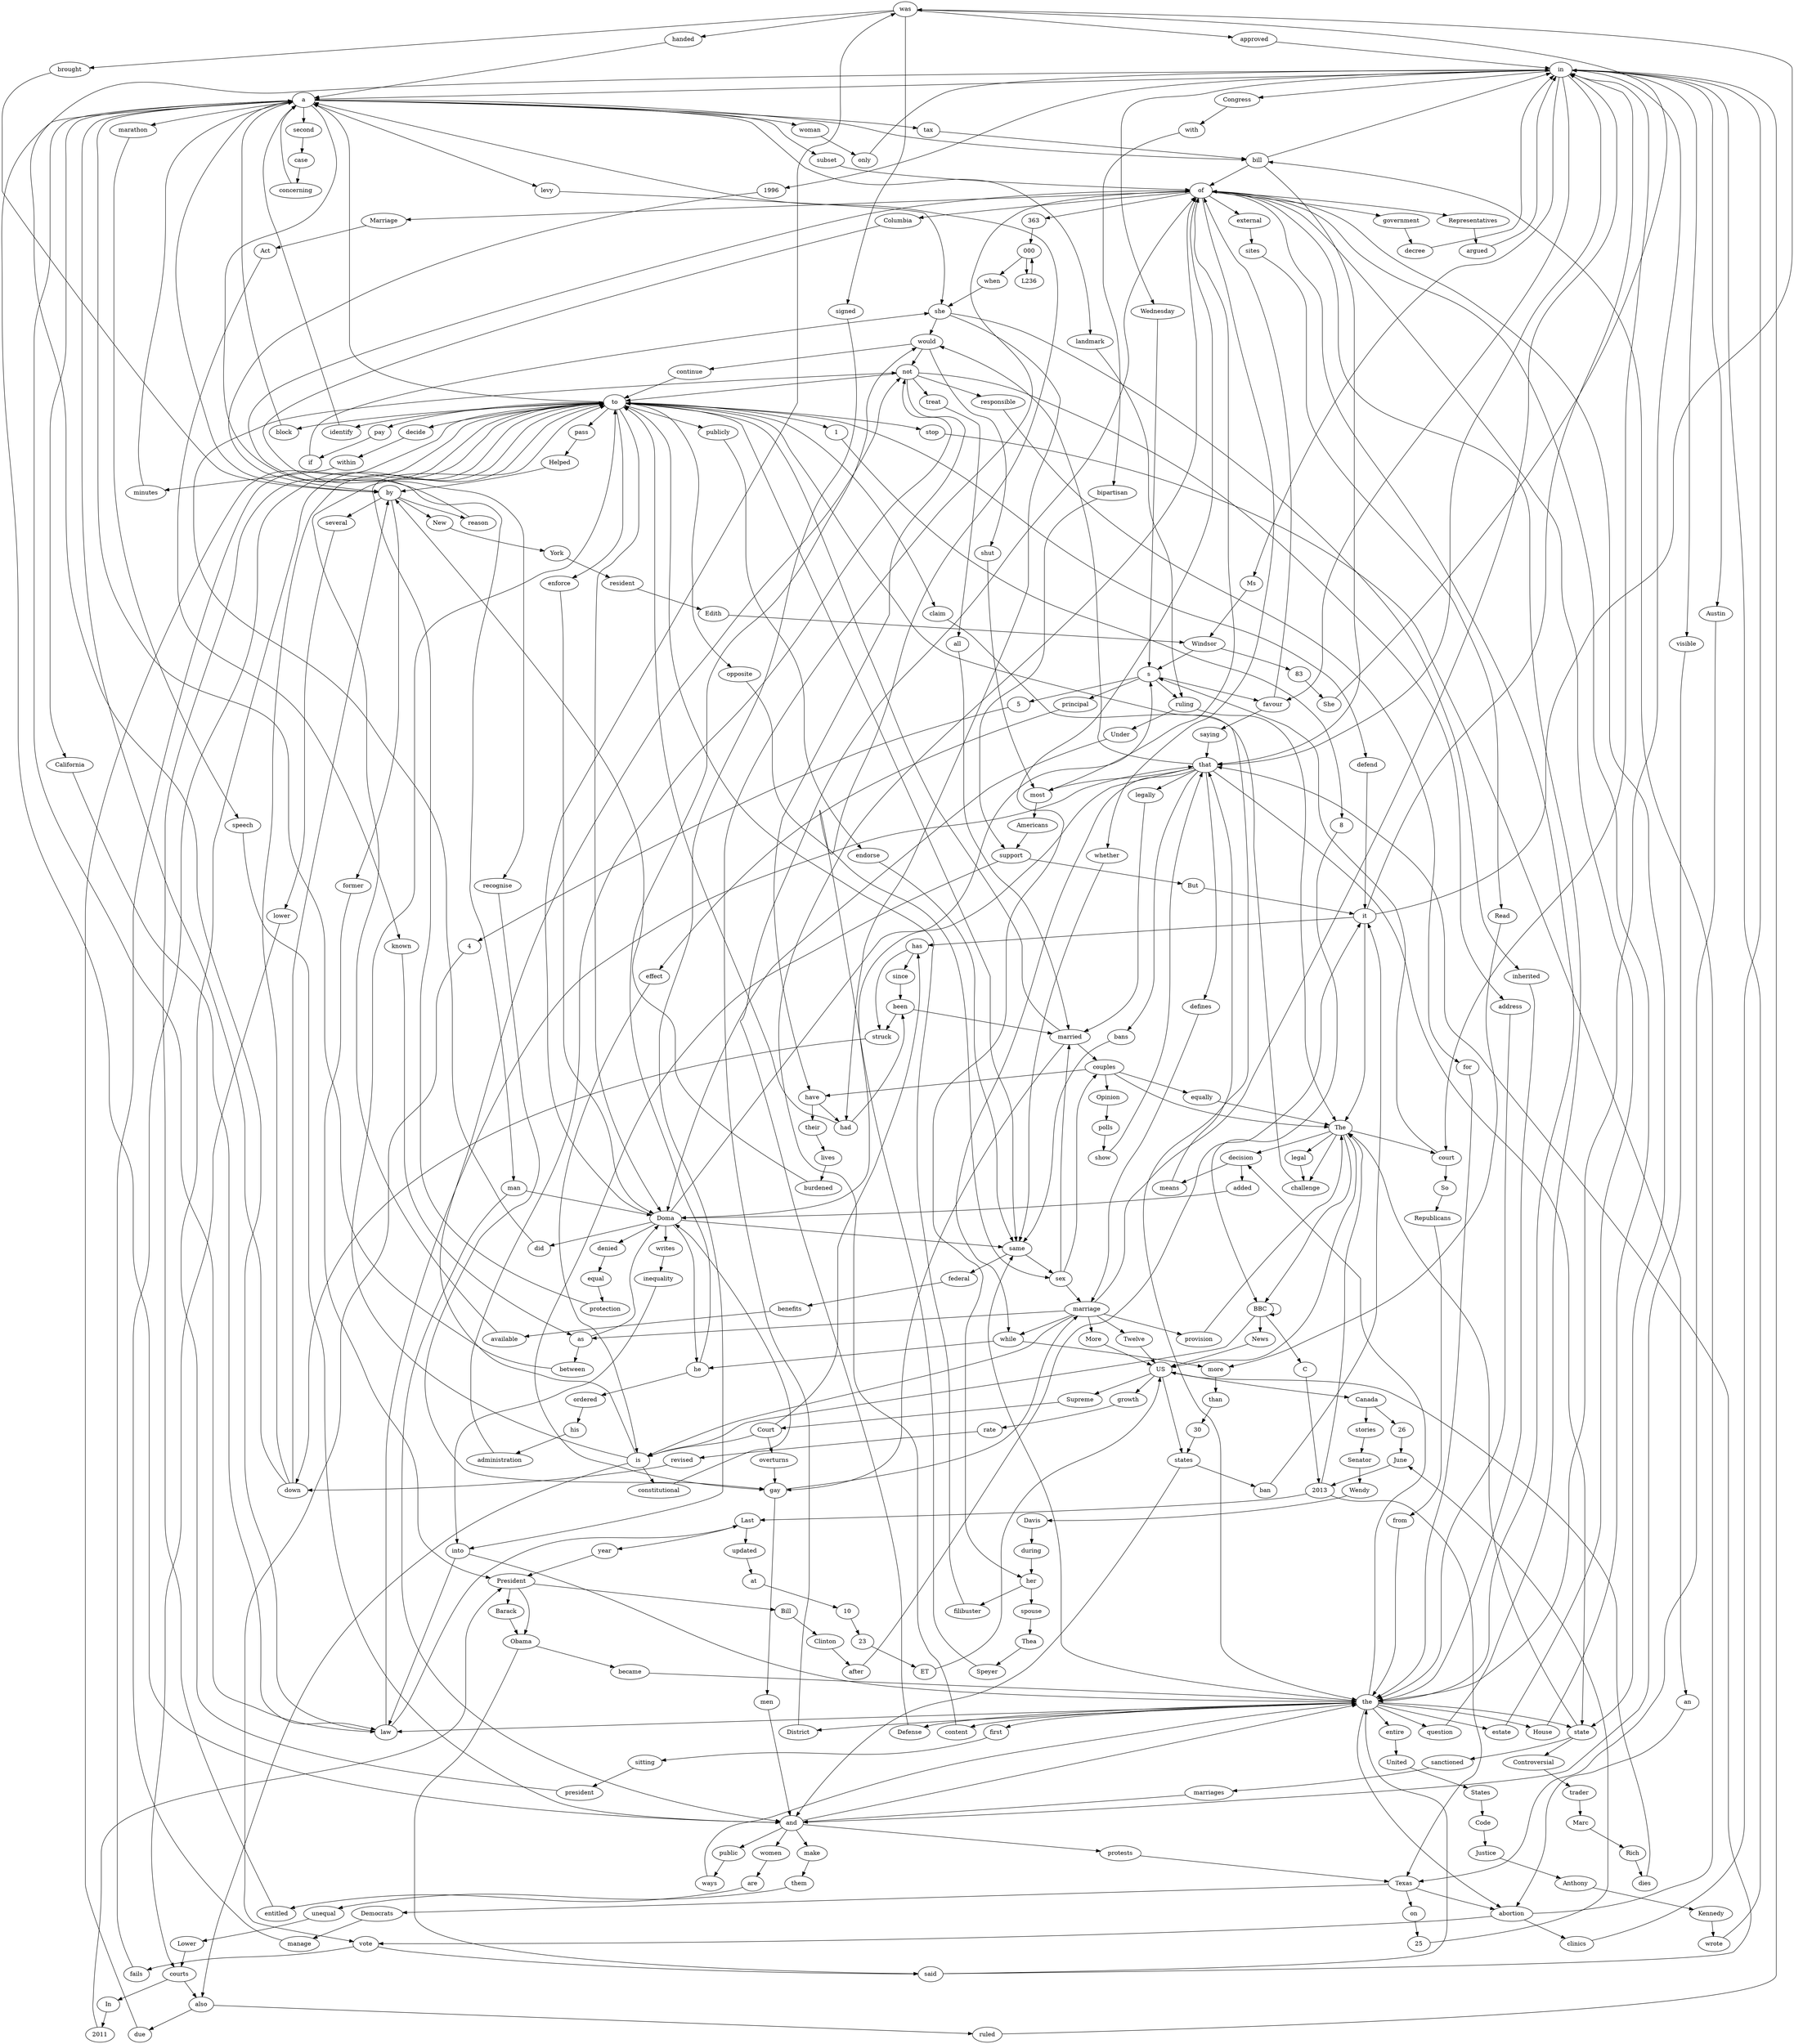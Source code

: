 digraph g {
"was" -> "approved";
"since" -> "been";
"lives" -> "burdened";
"block" -> "a";
"Act" -> "known";
"Court" -> "is";
"000" -> "L236";
"most" -> "Americans";
"endorse" -> "same";
"Doma" -> "denied";
"at" -> "10";
"polls" -> "show";
"in" -> "Congress";
"The" -> "challenge";
"year" -> "President";
"Obama" -> "became";
"in" -> "favour";
"show" -> "that";
"Edith" -> "Windsor";
"Canada" -> "26";
"Texas" -> "on";
"entire" -> "United";
"couples" -> "Opinion";
"decision" -> "means";
"would" -> "not";
"challenge" -> "to";
"363" -> "000";
"defines" -> "marriage";
"and" -> "a";
"have" -> "had";
"external" -> "sites";
"25" -> "June";
"BBC" -> "BBC";
"did" -> "not";
"president" -> "to";
"of" -> "the";
"between" -> "a";
"The" -> "court";
"to" -> "Doma";
"Defense" -> "of";
"marriages" -> "and";
"and" -> "public";
"sitting" -> "president";
"in" -> "visible";
"Court" -> "overturns";
"couples" -> "The";
"legal" -> "challenge";
"it" -> "in";
"updated" -> "at";
"abortion" -> "vote";
"So" -> "Republicans";
"had" -> "been";
"rate" -> "revised";
"and" -> "make";
"vote" -> "said";
"make" -> "them";
"President" -> "Barack";
"to" -> "same";
"the" -> "content";
"bans" -> "same";
"Anthony" -> "Kennedy";
"York" -> "resident";
"visible" -> "and";
"Doma" -> "same";
"manage" -> "to";
"Last" -> "updated";
"Supreme" -> "Court";
"that" -> "bans";
"several" -> "lower";
"legally" -> "married";
"principal" -> "effect";
"the" -> "first";
"reason" -> "of";
"has" -> "struck";
"bill" -> "of";
"sex" -> "marriage";
"state" -> "sanctioned";
"that" -> "while";
"is" -> "not";
"s" -> "favour";
"whether" -> "same";
"writes" -> "inequality";
"of" -> "363";
"added" -> "Doma";
"question" -> "of";
"identify" -> "a";
"protests" -> "Texas";
"woman" -> "only";
"estate" -> "of";
"BBC" -> "News";
"down" -> "a";
"by" -> "former";
"tax" -> "bill";
"she" -> "had";
"to" -> "stop";
"married" -> "to";
"by" -> "several";
"Canada" -> "stories";
"courts" -> "also";
"concerning" -> "a";
"married" -> "couples";
"stop" -> "an";
"10" -> "23";
"Congress" -> "with";
"in" -> "court";
"court" -> "So";
"Texas" -> "abortion";
"to" -> "1";
"Opinion" -> "polls";
"law" -> "Last";
"Wendy" -> "Davis";
"a" -> "law";
"Windsor" -> "83";
"Marriage" -> "Act";
"The" -> "legal";
"But" -> "it";
"courts" -> "In";
"it" -> "has";
"Obama" -> "said";
"marriage" -> "More";
"provision" -> "The";
"President" -> "Bill";
"women" -> "are";
"s" -> "principal";
"is" -> "also";
"opposite" -> "sex";
"23" -> "ET";
"said" -> "the";
"the" -> "question";
"Americans" -> "support";
"ruling" -> "The";
"Clinton" -> "after";
"the" -> "abortion";
"after" -> "it";
"with" -> "bipartisan";
"Austin" -> "Texas";
"gay" -> "marriage";
"minutes" -> "a";
"was" -> "brought";
"abortion" -> "bill";
"in" -> "Wednesday";
"man" -> "and";
"C" -> "2013";
"Court" -> "has";
"most" -> "of";
"Davis" -> "during";
"a" -> "California";
"The" -> "decision";
"Senator" -> "Wendy";
"Republicans" -> "from";
"a" -> "subset";
"spouse" -> "Thea";
"and" -> "the";
"that" -> "Doma";
"Under" -> "Doma";
"2013" -> "Texas";
"US" -> "states";
"in" -> "a";
"a" -> "levy";
"of" -> "government";
"not" -> "to";
"Doma" -> "did";
"not" -> "responsible";
"to" -> "block";
"US" -> "growth";
"overturns" -> "gay";
"within" -> "minutes";
"the" -> "House";
"bipartisan" -> "support";
"than" -> "30";
"has" -> "since";
"that" -> "legally";
"marriage" -> "as";
"Doma" -> "he";
"defend" -> "it";
"Twelve" -> "US";
"President" -> "Obama";
"30" -> "states";
"of" -> "her";
"sanctioned" -> "marriages";
"Justice" -> "Anthony";
"US" -> "Canada";
"states" -> "and";
"federal" -> "benefits";
"was" -> "signed";
"is" -> "to";
"marriage" -> "while";
"as" -> "between";
"BBC" -> "C";
"8" -> "BBC";
"the" -> "District";
"of" -> "external";
"not" -> "treat";
"second" -> "case";
"effect" -> "is";
"ruling" -> "Under";
"to" -> "pay";
"lower" -> "courts";
"saying" -> "that";
"a" -> "landmark";
"while" -> "he";
"by" -> "New";
"public" -> "ways";
"it" -> "The";
"enforce" -> "Doma";
"into" -> "the";
"protection" -> "to";
"landmark" -> "ruling";
"in" -> "Ms";
"Ms" -> "Windsor";
"revised" -> "down";
"also" -> "ruled";
"the" -> "estate";
"decide" -> "within";
"The" -> "BBC";
"Lower" -> "courts";
"States" -> "Code";
"In" -> "2011";
"Barack" -> "Obama";
"became" -> "the";
"California" -> "law";
"pay" -> "if";
"She" -> "was";
"2013" -> "The";
"more" -> "than";
"growth" -> "rate";
"the" -> "state";
"abortion" -> "clinics";
"Doma" -> "was";
"to" -> "publicly";
"1" -> "8";
"to" -> "identify";
"couples" -> "equally";
"her" -> "spouse";
"been" -> "married";
"argued" -> "in";
"equally" -> "The";
"in" -> "that";
"would" -> "shut";
"Doma" -> "writes";
"not" -> "address";
"5" -> "4";
"is" -> "constitutional";
"claim" -> "the";
"House" -> "of";
"inherited" -> "the";
"all" -> "married";
"speech" -> "and";
"that" -> "would";
"levy" -> "she";
"sex" -> "married";
"while" -> "more";
"sites" -> "Read";
"married" -> "gay";
"June" -> "2013";
"have" -> "their";
"that" -> "most";
"recognise" -> "gay";
"26" -> "June";
"she" -> "would";
"83" -> "She";
"Bill" -> "Clinton";
"marriage" -> "Twelve";
"New" -> "York";
"to" -> "pass";
"due" -> "to";
"as" -> "Doma";
"a" -> "bill";
"Controversial" -> "trader";
"her" -> "filibuster";
"are" -> "entitled";
"decree" -> "in";
"was" -> "handed";
"he" -> "ordered";
"gay" -> "men";
"treat" -> "all";
"publicly" -> "endorse";
"that" -> "defines";
"case" -> "concerning";
"if" -> "she";
"of" -> "Marriage";
"District" -> "of";
"Helped" -> "by";
"benefits" -> "available";
"he" -> "would";
"bill" -> "that";
"only" -> "in";
"s" -> "5";
"same" -> "sex";
"to" -> "claim";
"couples" -> "have";
"Marc" -> "Rich";
"and" -> "women";
"denied" -> "equal";
"she" -> "inherited";
"government" -> "decree";
"by" -> "a";
"the" -> "decision";
"and" -> "protests";
"administration" -> "not";
"ban" -> "it";
"law" -> "in";
"states" -> "ban";
"content" -> "of";
"Representatives" -> "argued";
"known" -> "as";
"Last" -> "year";
"in" -> "1996";
"Democrats" -> "manage";
"first" -> "sitting";
"L236" -> "000";
"4" -> "vote";
"entitled" -> "to";
"More" -> "US";
"law" -> "that";
"000" -> "when";
"bill" -> "in";
"to" -> "opposite";
"from" -> "the";
"decision" -> "added";
"signed" -> "into";
"News" -> "US";
"Thea" -> "Speyer";
"Code" -> "Justice";
"when" -> "she";
"on" -> "25";
"during" -> "her";
"support" -> "gay";
"ruled" -> "in";
"the" -> "Defense";
"the" -> "same";
"former" -> "President";
"clinics" -> "in";
"a" -> "second";
"pass" -> "Helped";
"also" -> "due";
"vote" -> "fails";
"Columbia" -> "recognise";
"to" -> "decide";
"Speyer" -> "a";
"struck" -> "down";
"equal" -> "protection";
"filibuster" -> "to";
"s" -> "ruling";
"state" -> "Controversial";
"1996" -> "by";
"to" -> "a";
"their" -> "lives";
"available" -> "to";
"resident" -> "Edith";
"same" -> "federal";
"continue" -> "to";
"Windsor" -> "s";
"favour" -> "saying";
"of" -> "Columbia";
"brought" -> "by";
"down" -> "to";
"them" -> "unequal";
"Read" -> "more";
"in" -> "the";
"fails" -> "to";
"trader" -> "Marc";
"burdened" -> "by";
"a" -> "tax";
"a" -> "woman";
"a" -> "marathon";
"shut" -> "most";
"unequal" -> "Lower";
"a" -> "man";
"the" -> "entire";
"had" -> "to";
"into" -> "law";
"means" -> "that";
"for" -> "the";
"responsible" -> "for";
"by" -> "reason";
"The" -> "US";
"to" -> "enforce";
"2011" -> "President";
"man" -> "Doma";
"Texas" -> "Democrats";
"dies" -> "US";
"ways" -> "the";
"would" -> "continue";
"it" -> "was";
"wrote" -> "in";
"marriage" -> "provision";
"stories" -> "Senator";
"men" -> "and";
"approved" -> "in";
"support" -> "But";
"court" -> "s";
"down" -> "by";
"inequality" -> "into";
"Kennedy" -> "wrote";
"address" -> "the";
"not" -> "have";
"subset" -> "of";
"BBC" -> "is";
"Rich" -> "dies";
"ordered" -> "his";
"that" -> "state";
"US" -> "Supreme";
"favour" -> "of";
"ET" -> "US";
"state" -> "The";
"in" -> "Austin";
"Doma" -> "s";
"Wednesday" -> "s";
"handed" -> "a";
"to" -> "defend";
"United" -> "States";
"of" -> "whether";
"of" -> "Representatives";
"his" -> "administration";
"said" -> "that";
"been" -> "struck";
"2013" -> "Last";
"constitutional" -> "Doma";
"of" -> "state";
"sex" -> "couples";
"marriage" -> "is";
"marriage" -> "in";
"the" -> "law";
"an" -> "abortion";
"marathon" -> "speech";
}
